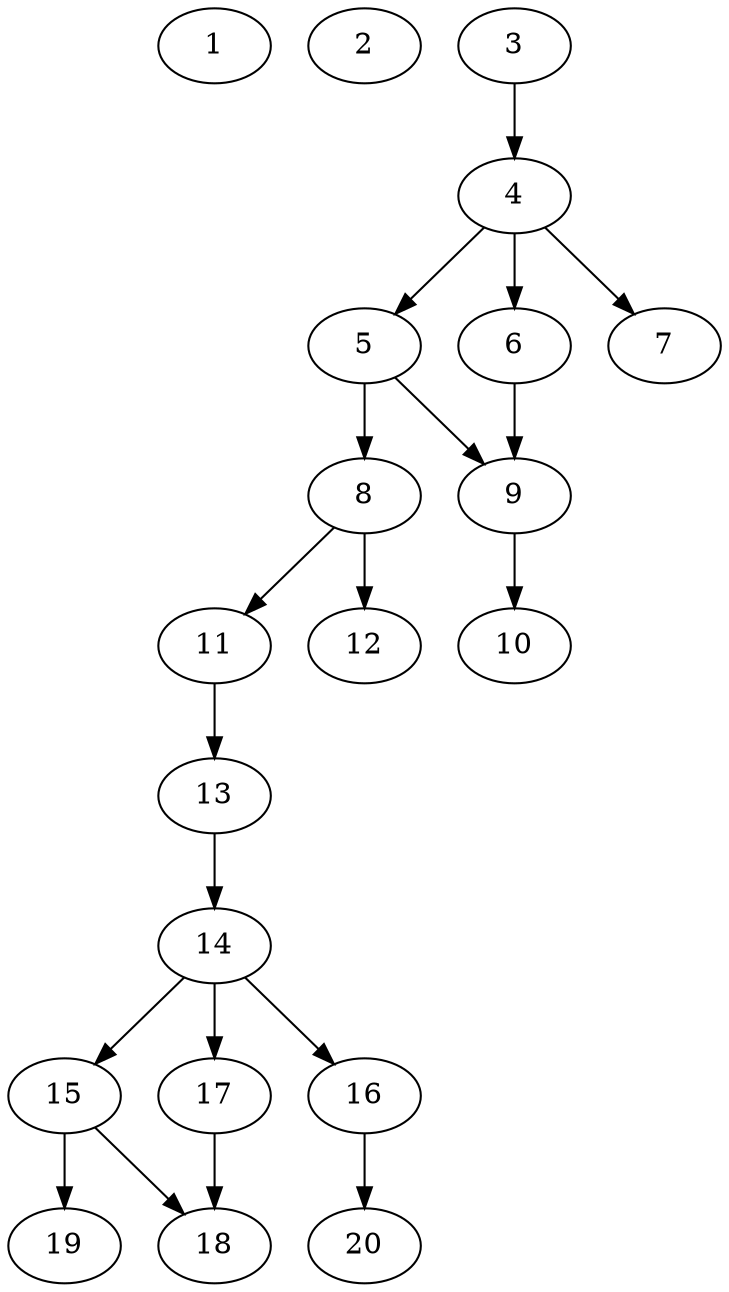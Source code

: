// DAG automatically generated by daggen at Sat Jul 27 15:34:46 2019
// ./daggen --dot -n 20 --ccr 0.5 --fat 0.4 --regular 0.5 --density 0.4 --mindata 5242880 --maxdata 52428800 
digraph G {
  1 [size="32661504", alpha="0.04", expect_size="16330752"] 
  2 [size="73449472", alpha="0.02", expect_size="36724736"] 
  3 [size="86333440", alpha="0.11", expect_size="43166720"] 
  3 -> 4 [size ="43166720"]
  4 [size="68495360", alpha="0.15", expect_size="34247680"] 
  4 -> 5 [size ="34247680"]
  4 -> 6 [size ="34247680"]
  4 -> 7 [size ="34247680"]
  5 [size="104554496", alpha="0.16", expect_size="52277248"] 
  5 -> 8 [size ="52277248"]
  5 -> 9 [size ="52277248"]
  6 [size="99756032", alpha="0.07", expect_size="49878016"] 
  6 -> 9 [size ="49878016"]
  7 [size="81500160", alpha="0.08", expect_size="40750080"] 
  8 [size="51517440", alpha="0.10", expect_size="25758720"] 
  8 -> 11 [size ="25758720"]
  8 -> 12 [size ="25758720"]
  9 [size="12632064", alpha="0.02", expect_size="6316032"] 
  9 -> 10 [size ="6316032"]
  10 [size="16826368", alpha="0.12", expect_size="8413184"] 
  11 [size="80105472", alpha="0.18", expect_size="40052736"] 
  11 -> 13 [size ="40052736"]
  12 [size="98877440", alpha="0.09", expect_size="49438720"] 
  13 [size="15562752", alpha="0.09", expect_size="7781376"] 
  13 -> 14 [size ="7781376"]
  14 [size="65144832", alpha="0.02", expect_size="32572416"] 
  14 -> 15 [size ="32572416"]
  14 -> 16 [size ="32572416"]
  14 -> 17 [size ="32572416"]
  15 [size="39204864", alpha="0.19", expect_size="19602432"] 
  15 -> 18 [size ="19602432"]
  15 -> 19 [size ="19602432"]
  16 [size="20154368", alpha="0.02", expect_size="10077184"] 
  16 -> 20 [size ="10077184"]
  17 [size="53954560", alpha="0.16", expect_size="26977280"] 
  17 -> 18 [size ="26977280"]
  18 [size="90075136", alpha="0.03", expect_size="45037568"] 
  19 [size="44771328", alpha="0.17", expect_size="22385664"] 
  20 [size="54185984", alpha="0.14", expect_size="27092992"] 
}
